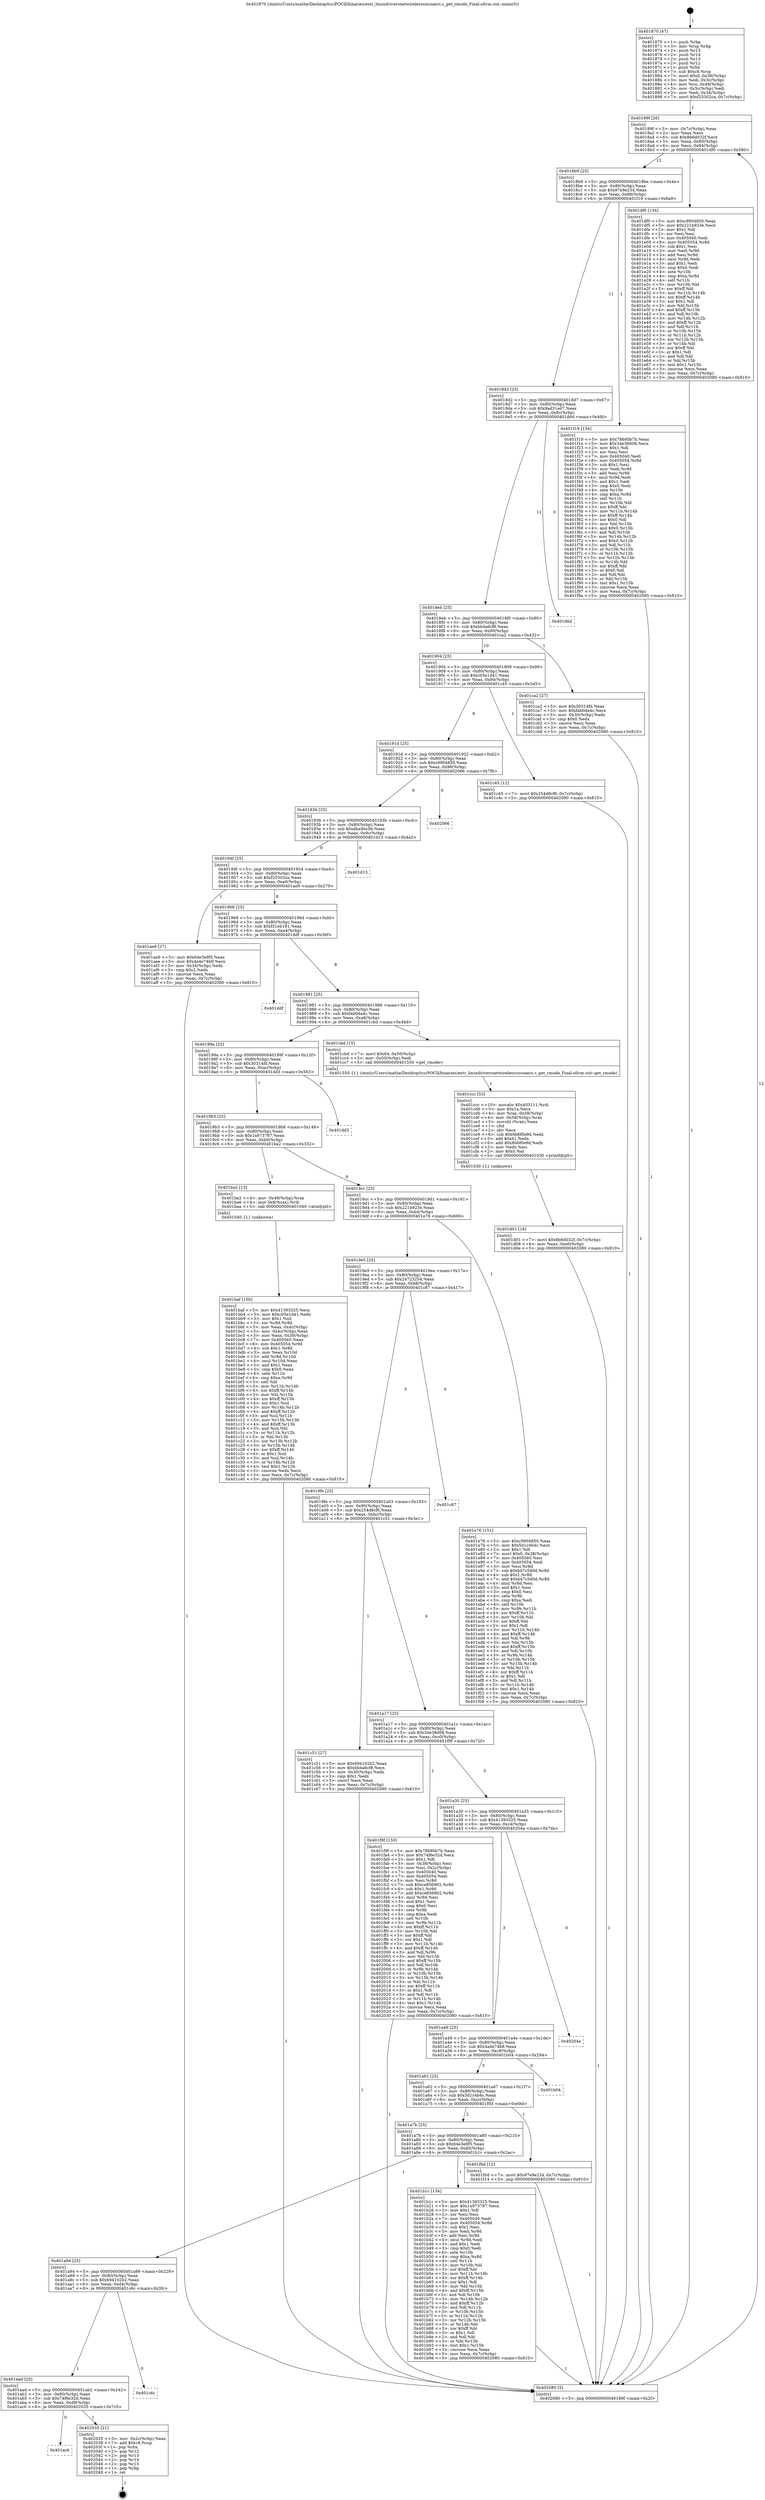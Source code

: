 digraph "0x401870" {
  label = "0x401870 (/mnt/c/Users/mathe/Desktop/tcc/POCII/binaries/extr_linuxdriversnetwirelessciscoairo.c_get_rmode_Final-ollvm.out::main(0))"
  labelloc = "t"
  node[shape=record]

  Entry [label="",width=0.3,height=0.3,shape=circle,fillcolor=black,style=filled]
  "0x40189f" [label="{
     0x40189f [26]\l
     | [instrs]\l
     &nbsp;&nbsp;0x40189f \<+3\>: mov -0x7c(%rbp),%eax\l
     &nbsp;&nbsp;0x4018a2 \<+2\>: mov %eax,%ecx\l
     &nbsp;&nbsp;0x4018a4 \<+6\>: sub $0x8b6d032f,%ecx\l
     &nbsp;&nbsp;0x4018aa \<+3\>: mov %eax,-0x80(%rbp)\l
     &nbsp;&nbsp;0x4018ad \<+6\>: mov %ecx,-0x84(%rbp)\l
     &nbsp;&nbsp;0x4018b3 \<+6\>: je 0000000000401df0 \<main+0x580\>\l
  }"]
  "0x401df0" [label="{
     0x401df0 [134]\l
     | [instrs]\l
     &nbsp;&nbsp;0x401df0 \<+5\>: mov $0xc9904850,%eax\l
     &nbsp;&nbsp;0x401df5 \<+5\>: mov $0x221b923e,%ecx\l
     &nbsp;&nbsp;0x401dfa \<+2\>: mov $0x1,%dl\l
     &nbsp;&nbsp;0x401dfc \<+2\>: xor %esi,%esi\l
     &nbsp;&nbsp;0x401dfe \<+7\>: mov 0x405040,%edi\l
     &nbsp;&nbsp;0x401e05 \<+8\>: mov 0x405054,%r8d\l
     &nbsp;&nbsp;0x401e0d \<+3\>: sub $0x1,%esi\l
     &nbsp;&nbsp;0x401e10 \<+3\>: mov %edi,%r9d\l
     &nbsp;&nbsp;0x401e13 \<+3\>: add %esi,%r9d\l
     &nbsp;&nbsp;0x401e16 \<+4\>: imul %r9d,%edi\l
     &nbsp;&nbsp;0x401e1a \<+3\>: and $0x1,%edi\l
     &nbsp;&nbsp;0x401e1d \<+3\>: cmp $0x0,%edi\l
     &nbsp;&nbsp;0x401e20 \<+4\>: sete %r10b\l
     &nbsp;&nbsp;0x401e24 \<+4\>: cmp $0xa,%r8d\l
     &nbsp;&nbsp;0x401e28 \<+4\>: setl %r11b\l
     &nbsp;&nbsp;0x401e2c \<+3\>: mov %r10b,%bl\l
     &nbsp;&nbsp;0x401e2f \<+3\>: xor $0xff,%bl\l
     &nbsp;&nbsp;0x401e32 \<+3\>: mov %r11b,%r14b\l
     &nbsp;&nbsp;0x401e35 \<+4\>: xor $0xff,%r14b\l
     &nbsp;&nbsp;0x401e39 \<+3\>: xor $0x1,%dl\l
     &nbsp;&nbsp;0x401e3c \<+3\>: mov %bl,%r15b\l
     &nbsp;&nbsp;0x401e3f \<+4\>: and $0xff,%r15b\l
     &nbsp;&nbsp;0x401e43 \<+3\>: and %dl,%r10b\l
     &nbsp;&nbsp;0x401e46 \<+3\>: mov %r14b,%r12b\l
     &nbsp;&nbsp;0x401e49 \<+4\>: and $0xff,%r12b\l
     &nbsp;&nbsp;0x401e4d \<+3\>: and %dl,%r11b\l
     &nbsp;&nbsp;0x401e50 \<+3\>: or %r10b,%r15b\l
     &nbsp;&nbsp;0x401e53 \<+3\>: or %r11b,%r12b\l
     &nbsp;&nbsp;0x401e56 \<+3\>: xor %r12b,%r15b\l
     &nbsp;&nbsp;0x401e59 \<+3\>: or %r14b,%bl\l
     &nbsp;&nbsp;0x401e5c \<+3\>: xor $0xff,%bl\l
     &nbsp;&nbsp;0x401e5f \<+3\>: or $0x1,%dl\l
     &nbsp;&nbsp;0x401e62 \<+2\>: and %dl,%bl\l
     &nbsp;&nbsp;0x401e64 \<+3\>: or %bl,%r15b\l
     &nbsp;&nbsp;0x401e67 \<+4\>: test $0x1,%r15b\l
     &nbsp;&nbsp;0x401e6b \<+3\>: cmovne %ecx,%eax\l
     &nbsp;&nbsp;0x401e6e \<+3\>: mov %eax,-0x7c(%rbp)\l
     &nbsp;&nbsp;0x401e71 \<+5\>: jmp 0000000000402080 \<main+0x810\>\l
  }"]
  "0x4018b9" [label="{
     0x4018b9 [25]\l
     | [instrs]\l
     &nbsp;&nbsp;0x4018b9 \<+5\>: jmp 00000000004018be \<main+0x4e\>\l
     &nbsp;&nbsp;0x4018be \<+3\>: mov -0x80(%rbp),%eax\l
     &nbsp;&nbsp;0x4018c1 \<+5\>: sub $0x97e9e234,%eax\l
     &nbsp;&nbsp;0x4018c6 \<+6\>: mov %eax,-0x88(%rbp)\l
     &nbsp;&nbsp;0x4018cc \<+6\>: je 0000000000401f19 \<main+0x6a9\>\l
  }"]
  Exit [label="",width=0.3,height=0.3,shape=circle,fillcolor=black,style=filled,peripheries=2]
  "0x401f19" [label="{
     0x401f19 [134]\l
     | [instrs]\l
     &nbsp;&nbsp;0x401f19 \<+5\>: mov $0x78680b7b,%eax\l
     &nbsp;&nbsp;0x401f1e \<+5\>: mov $0x34e38d08,%ecx\l
     &nbsp;&nbsp;0x401f23 \<+2\>: mov $0x1,%dl\l
     &nbsp;&nbsp;0x401f25 \<+2\>: xor %esi,%esi\l
     &nbsp;&nbsp;0x401f27 \<+7\>: mov 0x405040,%edi\l
     &nbsp;&nbsp;0x401f2e \<+8\>: mov 0x405054,%r8d\l
     &nbsp;&nbsp;0x401f36 \<+3\>: sub $0x1,%esi\l
     &nbsp;&nbsp;0x401f39 \<+3\>: mov %edi,%r9d\l
     &nbsp;&nbsp;0x401f3c \<+3\>: add %esi,%r9d\l
     &nbsp;&nbsp;0x401f3f \<+4\>: imul %r9d,%edi\l
     &nbsp;&nbsp;0x401f43 \<+3\>: and $0x1,%edi\l
     &nbsp;&nbsp;0x401f46 \<+3\>: cmp $0x0,%edi\l
     &nbsp;&nbsp;0x401f49 \<+4\>: sete %r10b\l
     &nbsp;&nbsp;0x401f4d \<+4\>: cmp $0xa,%r8d\l
     &nbsp;&nbsp;0x401f51 \<+4\>: setl %r11b\l
     &nbsp;&nbsp;0x401f55 \<+3\>: mov %r10b,%bl\l
     &nbsp;&nbsp;0x401f58 \<+3\>: xor $0xff,%bl\l
     &nbsp;&nbsp;0x401f5b \<+3\>: mov %r11b,%r14b\l
     &nbsp;&nbsp;0x401f5e \<+4\>: xor $0xff,%r14b\l
     &nbsp;&nbsp;0x401f62 \<+3\>: xor $0x0,%dl\l
     &nbsp;&nbsp;0x401f65 \<+3\>: mov %bl,%r15b\l
     &nbsp;&nbsp;0x401f68 \<+4\>: and $0x0,%r15b\l
     &nbsp;&nbsp;0x401f6c \<+3\>: and %dl,%r10b\l
     &nbsp;&nbsp;0x401f6f \<+3\>: mov %r14b,%r12b\l
     &nbsp;&nbsp;0x401f72 \<+4\>: and $0x0,%r12b\l
     &nbsp;&nbsp;0x401f76 \<+3\>: and %dl,%r11b\l
     &nbsp;&nbsp;0x401f79 \<+3\>: or %r10b,%r15b\l
     &nbsp;&nbsp;0x401f7c \<+3\>: or %r11b,%r12b\l
     &nbsp;&nbsp;0x401f7f \<+3\>: xor %r12b,%r15b\l
     &nbsp;&nbsp;0x401f82 \<+3\>: or %r14b,%bl\l
     &nbsp;&nbsp;0x401f85 \<+3\>: xor $0xff,%bl\l
     &nbsp;&nbsp;0x401f88 \<+3\>: or $0x0,%dl\l
     &nbsp;&nbsp;0x401f8b \<+2\>: and %dl,%bl\l
     &nbsp;&nbsp;0x401f8d \<+3\>: or %bl,%r15b\l
     &nbsp;&nbsp;0x401f90 \<+4\>: test $0x1,%r15b\l
     &nbsp;&nbsp;0x401f94 \<+3\>: cmovne %ecx,%eax\l
     &nbsp;&nbsp;0x401f97 \<+3\>: mov %eax,-0x7c(%rbp)\l
     &nbsp;&nbsp;0x401f9a \<+5\>: jmp 0000000000402080 \<main+0x810\>\l
  }"]
  "0x4018d2" [label="{
     0x4018d2 [25]\l
     | [instrs]\l
     &nbsp;&nbsp;0x4018d2 \<+5\>: jmp 00000000004018d7 \<main+0x67\>\l
     &nbsp;&nbsp;0x4018d7 \<+3\>: mov -0x80(%rbp),%eax\l
     &nbsp;&nbsp;0x4018da \<+5\>: sub $0x9ad31ed7,%eax\l
     &nbsp;&nbsp;0x4018df \<+6\>: mov %eax,-0x8c(%rbp)\l
     &nbsp;&nbsp;0x4018e5 \<+6\>: je 0000000000401d6d \<main+0x4fd\>\l
  }"]
  "0x401ac6" [label="{
     0x401ac6\l
  }", style=dashed]
  "0x401d6d" [label="{
     0x401d6d\l
  }", style=dashed]
  "0x4018eb" [label="{
     0x4018eb [25]\l
     | [instrs]\l
     &nbsp;&nbsp;0x4018eb \<+5\>: jmp 00000000004018f0 \<main+0x80\>\l
     &nbsp;&nbsp;0x4018f0 \<+3\>: mov -0x80(%rbp),%eax\l
     &nbsp;&nbsp;0x4018f3 \<+5\>: sub $0xbb4a6cf8,%eax\l
     &nbsp;&nbsp;0x4018f8 \<+6\>: mov %eax,-0x90(%rbp)\l
     &nbsp;&nbsp;0x4018fe \<+6\>: je 0000000000401ca2 \<main+0x432\>\l
  }"]
  "0x402035" [label="{
     0x402035 [21]\l
     | [instrs]\l
     &nbsp;&nbsp;0x402035 \<+3\>: mov -0x2c(%rbp),%eax\l
     &nbsp;&nbsp;0x402038 \<+7\>: add $0xc8,%rsp\l
     &nbsp;&nbsp;0x40203f \<+1\>: pop %rbx\l
     &nbsp;&nbsp;0x402040 \<+2\>: pop %r12\l
     &nbsp;&nbsp;0x402042 \<+2\>: pop %r13\l
     &nbsp;&nbsp;0x402044 \<+2\>: pop %r14\l
     &nbsp;&nbsp;0x402046 \<+2\>: pop %r15\l
     &nbsp;&nbsp;0x402048 \<+1\>: pop %rbp\l
     &nbsp;&nbsp;0x402049 \<+1\>: ret\l
  }"]
  "0x401ca2" [label="{
     0x401ca2 [27]\l
     | [instrs]\l
     &nbsp;&nbsp;0x401ca2 \<+5\>: mov $0x30314fd,%eax\l
     &nbsp;&nbsp;0x401ca7 \<+5\>: mov $0xfab0da4c,%ecx\l
     &nbsp;&nbsp;0x401cac \<+3\>: mov -0x30(%rbp),%edx\l
     &nbsp;&nbsp;0x401caf \<+3\>: cmp $0x0,%edx\l
     &nbsp;&nbsp;0x401cb2 \<+3\>: cmove %ecx,%eax\l
     &nbsp;&nbsp;0x401cb5 \<+3\>: mov %eax,-0x7c(%rbp)\l
     &nbsp;&nbsp;0x401cb8 \<+5\>: jmp 0000000000402080 \<main+0x810\>\l
  }"]
  "0x401904" [label="{
     0x401904 [25]\l
     | [instrs]\l
     &nbsp;&nbsp;0x401904 \<+5\>: jmp 0000000000401909 \<main+0x99\>\l
     &nbsp;&nbsp;0x401909 \<+3\>: mov -0x80(%rbp),%eax\l
     &nbsp;&nbsp;0x40190c \<+5\>: sub $0xc05e1d41,%eax\l
     &nbsp;&nbsp;0x401911 \<+6\>: mov %eax,-0x94(%rbp)\l
     &nbsp;&nbsp;0x401917 \<+6\>: je 0000000000401c45 \<main+0x3d5\>\l
  }"]
  "0x401aad" [label="{
     0x401aad [25]\l
     | [instrs]\l
     &nbsp;&nbsp;0x401aad \<+5\>: jmp 0000000000401ab2 \<main+0x242\>\l
     &nbsp;&nbsp;0x401ab2 \<+3\>: mov -0x80(%rbp),%eax\l
     &nbsp;&nbsp;0x401ab5 \<+5\>: sub $0x74f6e32d,%eax\l
     &nbsp;&nbsp;0x401aba \<+6\>: mov %eax,-0xd8(%rbp)\l
     &nbsp;&nbsp;0x401ac0 \<+6\>: je 0000000000402035 \<main+0x7c5\>\l
  }"]
  "0x401c45" [label="{
     0x401c45 [12]\l
     | [instrs]\l
     &nbsp;&nbsp;0x401c45 \<+7\>: movl $0x254d8cf6,-0x7c(%rbp)\l
     &nbsp;&nbsp;0x401c4c \<+5\>: jmp 0000000000402080 \<main+0x810\>\l
  }"]
  "0x40191d" [label="{
     0x40191d [25]\l
     | [instrs]\l
     &nbsp;&nbsp;0x40191d \<+5\>: jmp 0000000000401922 \<main+0xb2\>\l
     &nbsp;&nbsp;0x401922 \<+3\>: mov -0x80(%rbp),%eax\l
     &nbsp;&nbsp;0x401925 \<+5\>: sub $0xc9904850,%eax\l
     &nbsp;&nbsp;0x40192a \<+6\>: mov %eax,-0x98(%rbp)\l
     &nbsp;&nbsp;0x401930 \<+6\>: je 0000000000402066 \<main+0x7f6\>\l
  }"]
  "0x401c6c" [label="{
     0x401c6c\l
  }", style=dashed]
  "0x402066" [label="{
     0x402066\l
  }", style=dashed]
  "0x401936" [label="{
     0x401936 [25]\l
     | [instrs]\l
     &nbsp;&nbsp;0x401936 \<+5\>: jmp 000000000040193b \<main+0xcb\>\l
     &nbsp;&nbsp;0x40193b \<+3\>: mov -0x80(%rbp),%eax\l
     &nbsp;&nbsp;0x40193e \<+5\>: sub $0xdba4bc0b,%eax\l
     &nbsp;&nbsp;0x401943 \<+6\>: mov %eax,-0x9c(%rbp)\l
     &nbsp;&nbsp;0x401949 \<+6\>: je 0000000000401d13 \<main+0x4a3\>\l
  }"]
  "0x401d01" [label="{
     0x401d01 [18]\l
     | [instrs]\l
     &nbsp;&nbsp;0x401d01 \<+7\>: movl $0x8b6d032f,-0x7c(%rbp)\l
     &nbsp;&nbsp;0x401d08 \<+6\>: mov %eax,-0xe0(%rbp)\l
     &nbsp;&nbsp;0x401d0e \<+5\>: jmp 0000000000402080 \<main+0x810\>\l
  }"]
  "0x401d13" [label="{
     0x401d13\l
  }", style=dashed]
  "0x40194f" [label="{
     0x40194f [25]\l
     | [instrs]\l
     &nbsp;&nbsp;0x40194f \<+5\>: jmp 0000000000401954 \<main+0xe4\>\l
     &nbsp;&nbsp;0x401954 \<+3\>: mov -0x80(%rbp),%eax\l
     &nbsp;&nbsp;0x401957 \<+5\>: sub $0xf25302ca,%eax\l
     &nbsp;&nbsp;0x40195c \<+6\>: mov %eax,-0xa0(%rbp)\l
     &nbsp;&nbsp;0x401962 \<+6\>: je 0000000000401ae9 \<main+0x279\>\l
  }"]
  "0x401ccc" [label="{
     0x401ccc [53]\l
     | [instrs]\l
     &nbsp;&nbsp;0x401ccc \<+10\>: movabs $0x403111,%rdi\l
     &nbsp;&nbsp;0x401cd6 \<+5\>: mov $0x1a,%ecx\l
     &nbsp;&nbsp;0x401cdb \<+4\>: mov %rax,-0x58(%rbp)\l
     &nbsp;&nbsp;0x401cdf \<+4\>: mov -0x58(%rbp),%rax\l
     &nbsp;&nbsp;0x401ce3 \<+3\>: movsbl (%rax),%eax\l
     &nbsp;&nbsp;0x401ce6 \<+1\>: cltd\l
     &nbsp;&nbsp;0x401ce7 \<+2\>: idiv %ecx\l
     &nbsp;&nbsp;0x401ce9 \<+6\>: sub $0x8b6f0e9d,%edx\l
     &nbsp;&nbsp;0x401cef \<+3\>: add $0x61,%edx\l
     &nbsp;&nbsp;0x401cf2 \<+6\>: add $0x8b6f0e9d,%edx\l
     &nbsp;&nbsp;0x401cf8 \<+2\>: mov %edx,%esi\l
     &nbsp;&nbsp;0x401cfa \<+2\>: mov $0x0,%al\l
     &nbsp;&nbsp;0x401cfc \<+5\>: call 0000000000401030 \<printf@plt\>\l
     | [calls]\l
     &nbsp;&nbsp;0x401030 \{1\} (unknown)\l
  }"]
  "0x401ae9" [label="{
     0x401ae9 [27]\l
     | [instrs]\l
     &nbsp;&nbsp;0x401ae9 \<+5\>: mov $0x64e3e9f5,%eax\l
     &nbsp;&nbsp;0x401aee \<+5\>: mov $0x4a4e74b9,%ecx\l
     &nbsp;&nbsp;0x401af3 \<+3\>: mov -0x34(%rbp),%edx\l
     &nbsp;&nbsp;0x401af6 \<+3\>: cmp $0x2,%edx\l
     &nbsp;&nbsp;0x401af9 \<+3\>: cmovne %ecx,%eax\l
     &nbsp;&nbsp;0x401afc \<+3\>: mov %eax,-0x7c(%rbp)\l
     &nbsp;&nbsp;0x401aff \<+5\>: jmp 0000000000402080 \<main+0x810\>\l
  }"]
  "0x401968" [label="{
     0x401968 [25]\l
     | [instrs]\l
     &nbsp;&nbsp;0x401968 \<+5\>: jmp 000000000040196d \<main+0xfd\>\l
     &nbsp;&nbsp;0x40196d \<+3\>: mov -0x80(%rbp),%eax\l
     &nbsp;&nbsp;0x401970 \<+5\>: sub $0xf31eb181,%eax\l
     &nbsp;&nbsp;0x401975 \<+6\>: mov %eax,-0xa4(%rbp)\l
     &nbsp;&nbsp;0x40197b \<+6\>: je 0000000000401ddf \<main+0x56f\>\l
  }"]
  "0x402080" [label="{
     0x402080 [5]\l
     | [instrs]\l
     &nbsp;&nbsp;0x402080 \<+5\>: jmp 000000000040189f \<main+0x2f\>\l
  }"]
  "0x401870" [label="{
     0x401870 [47]\l
     | [instrs]\l
     &nbsp;&nbsp;0x401870 \<+1\>: push %rbp\l
     &nbsp;&nbsp;0x401871 \<+3\>: mov %rsp,%rbp\l
     &nbsp;&nbsp;0x401874 \<+2\>: push %r15\l
     &nbsp;&nbsp;0x401876 \<+2\>: push %r14\l
     &nbsp;&nbsp;0x401878 \<+2\>: push %r13\l
     &nbsp;&nbsp;0x40187a \<+2\>: push %r12\l
     &nbsp;&nbsp;0x40187c \<+1\>: push %rbx\l
     &nbsp;&nbsp;0x40187d \<+7\>: sub $0xc8,%rsp\l
     &nbsp;&nbsp;0x401884 \<+7\>: movl $0x0,-0x38(%rbp)\l
     &nbsp;&nbsp;0x40188b \<+3\>: mov %edi,-0x3c(%rbp)\l
     &nbsp;&nbsp;0x40188e \<+4\>: mov %rsi,-0x48(%rbp)\l
     &nbsp;&nbsp;0x401892 \<+3\>: mov -0x3c(%rbp),%edi\l
     &nbsp;&nbsp;0x401895 \<+3\>: mov %edi,-0x34(%rbp)\l
     &nbsp;&nbsp;0x401898 \<+7\>: movl $0xf25302ca,-0x7c(%rbp)\l
  }"]
  "0x401baf" [label="{
     0x401baf [150]\l
     | [instrs]\l
     &nbsp;&nbsp;0x401baf \<+5\>: mov $0x41393325,%ecx\l
     &nbsp;&nbsp;0x401bb4 \<+5\>: mov $0xc05e1d41,%edx\l
     &nbsp;&nbsp;0x401bb9 \<+3\>: mov $0x1,%sil\l
     &nbsp;&nbsp;0x401bbc \<+3\>: xor %r8d,%r8d\l
     &nbsp;&nbsp;0x401bbf \<+3\>: mov %eax,-0x4c(%rbp)\l
     &nbsp;&nbsp;0x401bc2 \<+3\>: mov -0x4c(%rbp),%eax\l
     &nbsp;&nbsp;0x401bc5 \<+3\>: mov %eax,-0x30(%rbp)\l
     &nbsp;&nbsp;0x401bc8 \<+7\>: mov 0x405040,%eax\l
     &nbsp;&nbsp;0x401bcf \<+8\>: mov 0x405054,%r9d\l
     &nbsp;&nbsp;0x401bd7 \<+4\>: sub $0x1,%r8d\l
     &nbsp;&nbsp;0x401bdb \<+3\>: mov %eax,%r10d\l
     &nbsp;&nbsp;0x401bde \<+3\>: add %r8d,%r10d\l
     &nbsp;&nbsp;0x401be1 \<+4\>: imul %r10d,%eax\l
     &nbsp;&nbsp;0x401be5 \<+3\>: and $0x1,%eax\l
     &nbsp;&nbsp;0x401be8 \<+3\>: cmp $0x0,%eax\l
     &nbsp;&nbsp;0x401beb \<+4\>: sete %r11b\l
     &nbsp;&nbsp;0x401bef \<+4\>: cmp $0xa,%r9d\l
     &nbsp;&nbsp;0x401bf3 \<+3\>: setl %bl\l
     &nbsp;&nbsp;0x401bf6 \<+3\>: mov %r11b,%r14b\l
     &nbsp;&nbsp;0x401bf9 \<+4\>: xor $0xff,%r14b\l
     &nbsp;&nbsp;0x401bfd \<+3\>: mov %bl,%r15b\l
     &nbsp;&nbsp;0x401c00 \<+4\>: xor $0xff,%r15b\l
     &nbsp;&nbsp;0x401c04 \<+4\>: xor $0x1,%sil\l
     &nbsp;&nbsp;0x401c08 \<+3\>: mov %r14b,%r12b\l
     &nbsp;&nbsp;0x401c0b \<+4\>: and $0xff,%r12b\l
     &nbsp;&nbsp;0x401c0f \<+3\>: and %sil,%r11b\l
     &nbsp;&nbsp;0x401c12 \<+3\>: mov %r15b,%r13b\l
     &nbsp;&nbsp;0x401c15 \<+4\>: and $0xff,%r13b\l
     &nbsp;&nbsp;0x401c19 \<+3\>: and %sil,%bl\l
     &nbsp;&nbsp;0x401c1c \<+3\>: or %r11b,%r12b\l
     &nbsp;&nbsp;0x401c1f \<+3\>: or %bl,%r13b\l
     &nbsp;&nbsp;0x401c22 \<+3\>: xor %r13b,%r12b\l
     &nbsp;&nbsp;0x401c25 \<+3\>: or %r15b,%r14b\l
     &nbsp;&nbsp;0x401c28 \<+4\>: xor $0xff,%r14b\l
     &nbsp;&nbsp;0x401c2c \<+4\>: or $0x1,%sil\l
     &nbsp;&nbsp;0x401c30 \<+3\>: and %sil,%r14b\l
     &nbsp;&nbsp;0x401c33 \<+3\>: or %r14b,%r12b\l
     &nbsp;&nbsp;0x401c36 \<+4\>: test $0x1,%r12b\l
     &nbsp;&nbsp;0x401c3a \<+3\>: cmovne %edx,%ecx\l
     &nbsp;&nbsp;0x401c3d \<+3\>: mov %ecx,-0x7c(%rbp)\l
     &nbsp;&nbsp;0x401c40 \<+5\>: jmp 0000000000402080 \<main+0x810\>\l
  }"]
  "0x401ddf" [label="{
     0x401ddf\l
  }", style=dashed]
  "0x401981" [label="{
     0x401981 [25]\l
     | [instrs]\l
     &nbsp;&nbsp;0x401981 \<+5\>: jmp 0000000000401986 \<main+0x116\>\l
     &nbsp;&nbsp;0x401986 \<+3\>: mov -0x80(%rbp),%eax\l
     &nbsp;&nbsp;0x401989 \<+5\>: sub $0xfab0da4c,%eax\l
     &nbsp;&nbsp;0x40198e \<+6\>: mov %eax,-0xa8(%rbp)\l
     &nbsp;&nbsp;0x401994 \<+6\>: je 0000000000401cbd \<main+0x44d\>\l
  }"]
  "0x401a94" [label="{
     0x401a94 [25]\l
     | [instrs]\l
     &nbsp;&nbsp;0x401a94 \<+5\>: jmp 0000000000401a99 \<main+0x229\>\l
     &nbsp;&nbsp;0x401a99 \<+3\>: mov -0x80(%rbp),%eax\l
     &nbsp;&nbsp;0x401a9c \<+5\>: sub $0x694102b2,%eax\l
     &nbsp;&nbsp;0x401aa1 \<+6\>: mov %eax,-0xd4(%rbp)\l
     &nbsp;&nbsp;0x401aa7 \<+6\>: je 0000000000401c6c \<main+0x3fc\>\l
  }"]
  "0x401cbd" [label="{
     0x401cbd [15]\l
     | [instrs]\l
     &nbsp;&nbsp;0x401cbd \<+7\>: movl $0x64,-0x50(%rbp)\l
     &nbsp;&nbsp;0x401cc4 \<+3\>: mov -0x50(%rbp),%edi\l
     &nbsp;&nbsp;0x401cc7 \<+5\>: call 0000000000401550 \<get_rmode\>\l
     | [calls]\l
     &nbsp;&nbsp;0x401550 \{1\} (/mnt/c/Users/mathe/Desktop/tcc/POCII/binaries/extr_linuxdriversnetwirelessciscoairo.c_get_rmode_Final-ollvm.out::get_rmode)\l
  }"]
  "0x40199a" [label="{
     0x40199a [25]\l
     | [instrs]\l
     &nbsp;&nbsp;0x40199a \<+5\>: jmp 000000000040199f \<main+0x12f\>\l
     &nbsp;&nbsp;0x40199f \<+3\>: mov -0x80(%rbp),%eax\l
     &nbsp;&nbsp;0x4019a2 \<+5\>: sub $0x30314fd,%eax\l
     &nbsp;&nbsp;0x4019a7 \<+6\>: mov %eax,-0xac(%rbp)\l
     &nbsp;&nbsp;0x4019ad \<+6\>: je 0000000000401dd3 \<main+0x563\>\l
  }"]
  "0x401b1c" [label="{
     0x401b1c [134]\l
     | [instrs]\l
     &nbsp;&nbsp;0x401b1c \<+5\>: mov $0x41393325,%eax\l
     &nbsp;&nbsp;0x401b21 \<+5\>: mov $0x1a973787,%ecx\l
     &nbsp;&nbsp;0x401b26 \<+2\>: mov $0x1,%dl\l
     &nbsp;&nbsp;0x401b28 \<+2\>: xor %esi,%esi\l
     &nbsp;&nbsp;0x401b2a \<+7\>: mov 0x405040,%edi\l
     &nbsp;&nbsp;0x401b31 \<+8\>: mov 0x405054,%r8d\l
     &nbsp;&nbsp;0x401b39 \<+3\>: sub $0x1,%esi\l
     &nbsp;&nbsp;0x401b3c \<+3\>: mov %edi,%r9d\l
     &nbsp;&nbsp;0x401b3f \<+3\>: add %esi,%r9d\l
     &nbsp;&nbsp;0x401b42 \<+4\>: imul %r9d,%edi\l
     &nbsp;&nbsp;0x401b46 \<+3\>: and $0x1,%edi\l
     &nbsp;&nbsp;0x401b49 \<+3\>: cmp $0x0,%edi\l
     &nbsp;&nbsp;0x401b4c \<+4\>: sete %r10b\l
     &nbsp;&nbsp;0x401b50 \<+4\>: cmp $0xa,%r8d\l
     &nbsp;&nbsp;0x401b54 \<+4\>: setl %r11b\l
     &nbsp;&nbsp;0x401b58 \<+3\>: mov %r10b,%bl\l
     &nbsp;&nbsp;0x401b5b \<+3\>: xor $0xff,%bl\l
     &nbsp;&nbsp;0x401b5e \<+3\>: mov %r11b,%r14b\l
     &nbsp;&nbsp;0x401b61 \<+4\>: xor $0xff,%r14b\l
     &nbsp;&nbsp;0x401b65 \<+3\>: xor $0x1,%dl\l
     &nbsp;&nbsp;0x401b68 \<+3\>: mov %bl,%r15b\l
     &nbsp;&nbsp;0x401b6b \<+4\>: and $0xff,%r15b\l
     &nbsp;&nbsp;0x401b6f \<+3\>: and %dl,%r10b\l
     &nbsp;&nbsp;0x401b72 \<+3\>: mov %r14b,%r12b\l
     &nbsp;&nbsp;0x401b75 \<+4\>: and $0xff,%r12b\l
     &nbsp;&nbsp;0x401b79 \<+3\>: and %dl,%r11b\l
     &nbsp;&nbsp;0x401b7c \<+3\>: or %r10b,%r15b\l
     &nbsp;&nbsp;0x401b7f \<+3\>: or %r11b,%r12b\l
     &nbsp;&nbsp;0x401b82 \<+3\>: xor %r12b,%r15b\l
     &nbsp;&nbsp;0x401b85 \<+3\>: or %r14b,%bl\l
     &nbsp;&nbsp;0x401b88 \<+3\>: xor $0xff,%bl\l
     &nbsp;&nbsp;0x401b8b \<+3\>: or $0x1,%dl\l
     &nbsp;&nbsp;0x401b8e \<+2\>: and %dl,%bl\l
     &nbsp;&nbsp;0x401b90 \<+3\>: or %bl,%r15b\l
     &nbsp;&nbsp;0x401b93 \<+4\>: test $0x1,%r15b\l
     &nbsp;&nbsp;0x401b97 \<+3\>: cmovne %ecx,%eax\l
     &nbsp;&nbsp;0x401b9a \<+3\>: mov %eax,-0x7c(%rbp)\l
     &nbsp;&nbsp;0x401b9d \<+5\>: jmp 0000000000402080 \<main+0x810\>\l
  }"]
  "0x401dd3" [label="{
     0x401dd3\l
  }", style=dashed]
  "0x4019b3" [label="{
     0x4019b3 [25]\l
     | [instrs]\l
     &nbsp;&nbsp;0x4019b3 \<+5\>: jmp 00000000004019b8 \<main+0x148\>\l
     &nbsp;&nbsp;0x4019b8 \<+3\>: mov -0x80(%rbp),%eax\l
     &nbsp;&nbsp;0x4019bb \<+5\>: sub $0x1a973787,%eax\l
     &nbsp;&nbsp;0x4019c0 \<+6\>: mov %eax,-0xb0(%rbp)\l
     &nbsp;&nbsp;0x4019c6 \<+6\>: je 0000000000401ba2 \<main+0x332\>\l
  }"]
  "0x401a7b" [label="{
     0x401a7b [25]\l
     | [instrs]\l
     &nbsp;&nbsp;0x401a7b \<+5\>: jmp 0000000000401a80 \<main+0x210\>\l
     &nbsp;&nbsp;0x401a80 \<+3\>: mov -0x80(%rbp),%eax\l
     &nbsp;&nbsp;0x401a83 \<+5\>: sub $0x64e3e9f5,%eax\l
     &nbsp;&nbsp;0x401a88 \<+6\>: mov %eax,-0xd0(%rbp)\l
     &nbsp;&nbsp;0x401a8e \<+6\>: je 0000000000401b1c \<main+0x2ac\>\l
  }"]
  "0x401ba2" [label="{
     0x401ba2 [13]\l
     | [instrs]\l
     &nbsp;&nbsp;0x401ba2 \<+4\>: mov -0x48(%rbp),%rax\l
     &nbsp;&nbsp;0x401ba6 \<+4\>: mov 0x8(%rax),%rdi\l
     &nbsp;&nbsp;0x401baa \<+5\>: call 0000000000401040 \<atoi@plt\>\l
     | [calls]\l
     &nbsp;&nbsp;0x401040 \{1\} (unknown)\l
  }"]
  "0x4019cc" [label="{
     0x4019cc [25]\l
     | [instrs]\l
     &nbsp;&nbsp;0x4019cc \<+5\>: jmp 00000000004019d1 \<main+0x161\>\l
     &nbsp;&nbsp;0x4019d1 \<+3\>: mov -0x80(%rbp),%eax\l
     &nbsp;&nbsp;0x4019d4 \<+5\>: sub $0x221b923e,%eax\l
     &nbsp;&nbsp;0x4019d9 \<+6\>: mov %eax,-0xb4(%rbp)\l
     &nbsp;&nbsp;0x4019df \<+6\>: je 0000000000401e76 \<main+0x606\>\l
  }"]
  "0x401f0d" [label="{
     0x401f0d [12]\l
     | [instrs]\l
     &nbsp;&nbsp;0x401f0d \<+7\>: movl $0x97e9e234,-0x7c(%rbp)\l
     &nbsp;&nbsp;0x401f14 \<+5\>: jmp 0000000000402080 \<main+0x810\>\l
  }"]
  "0x401e76" [label="{
     0x401e76 [151]\l
     | [instrs]\l
     &nbsp;&nbsp;0x401e76 \<+5\>: mov $0xc9904850,%eax\l
     &nbsp;&nbsp;0x401e7b \<+5\>: mov $0x5d1c4b4c,%ecx\l
     &nbsp;&nbsp;0x401e80 \<+2\>: mov $0x1,%dl\l
     &nbsp;&nbsp;0x401e82 \<+7\>: movl $0x0,-0x38(%rbp)\l
     &nbsp;&nbsp;0x401e89 \<+7\>: mov 0x405040,%esi\l
     &nbsp;&nbsp;0x401e90 \<+7\>: mov 0x405054,%edi\l
     &nbsp;&nbsp;0x401e97 \<+3\>: mov %esi,%r8d\l
     &nbsp;&nbsp;0x401e9a \<+7\>: sub $0xb47c5d0d,%r8d\l
     &nbsp;&nbsp;0x401ea1 \<+4\>: sub $0x1,%r8d\l
     &nbsp;&nbsp;0x401ea5 \<+7\>: add $0xb47c5d0d,%r8d\l
     &nbsp;&nbsp;0x401eac \<+4\>: imul %r8d,%esi\l
     &nbsp;&nbsp;0x401eb0 \<+3\>: and $0x1,%esi\l
     &nbsp;&nbsp;0x401eb3 \<+3\>: cmp $0x0,%esi\l
     &nbsp;&nbsp;0x401eb6 \<+4\>: sete %r9b\l
     &nbsp;&nbsp;0x401eba \<+3\>: cmp $0xa,%edi\l
     &nbsp;&nbsp;0x401ebd \<+4\>: setl %r10b\l
     &nbsp;&nbsp;0x401ec1 \<+3\>: mov %r9b,%r11b\l
     &nbsp;&nbsp;0x401ec4 \<+4\>: xor $0xff,%r11b\l
     &nbsp;&nbsp;0x401ec8 \<+3\>: mov %r10b,%bl\l
     &nbsp;&nbsp;0x401ecb \<+3\>: xor $0xff,%bl\l
     &nbsp;&nbsp;0x401ece \<+3\>: xor $0x1,%dl\l
     &nbsp;&nbsp;0x401ed1 \<+3\>: mov %r11b,%r14b\l
     &nbsp;&nbsp;0x401ed4 \<+4\>: and $0xff,%r14b\l
     &nbsp;&nbsp;0x401ed8 \<+3\>: and %dl,%r9b\l
     &nbsp;&nbsp;0x401edb \<+3\>: mov %bl,%r15b\l
     &nbsp;&nbsp;0x401ede \<+4\>: and $0xff,%r15b\l
     &nbsp;&nbsp;0x401ee2 \<+3\>: and %dl,%r10b\l
     &nbsp;&nbsp;0x401ee5 \<+3\>: or %r9b,%r14b\l
     &nbsp;&nbsp;0x401ee8 \<+3\>: or %r10b,%r15b\l
     &nbsp;&nbsp;0x401eeb \<+3\>: xor %r15b,%r14b\l
     &nbsp;&nbsp;0x401eee \<+3\>: or %bl,%r11b\l
     &nbsp;&nbsp;0x401ef1 \<+4\>: xor $0xff,%r11b\l
     &nbsp;&nbsp;0x401ef5 \<+3\>: or $0x1,%dl\l
     &nbsp;&nbsp;0x401ef8 \<+3\>: and %dl,%r11b\l
     &nbsp;&nbsp;0x401efb \<+3\>: or %r11b,%r14b\l
     &nbsp;&nbsp;0x401efe \<+4\>: test $0x1,%r14b\l
     &nbsp;&nbsp;0x401f02 \<+3\>: cmovne %ecx,%eax\l
     &nbsp;&nbsp;0x401f05 \<+3\>: mov %eax,-0x7c(%rbp)\l
     &nbsp;&nbsp;0x401f08 \<+5\>: jmp 0000000000402080 \<main+0x810\>\l
  }"]
  "0x4019e5" [label="{
     0x4019e5 [25]\l
     | [instrs]\l
     &nbsp;&nbsp;0x4019e5 \<+5\>: jmp 00000000004019ea \<main+0x17a\>\l
     &nbsp;&nbsp;0x4019ea \<+3\>: mov -0x80(%rbp),%eax\l
     &nbsp;&nbsp;0x4019ed \<+5\>: sub $0x24723254,%eax\l
     &nbsp;&nbsp;0x4019f2 \<+6\>: mov %eax,-0xb8(%rbp)\l
     &nbsp;&nbsp;0x4019f8 \<+6\>: je 0000000000401c87 \<main+0x417\>\l
  }"]
  "0x401a62" [label="{
     0x401a62 [25]\l
     | [instrs]\l
     &nbsp;&nbsp;0x401a62 \<+5\>: jmp 0000000000401a67 \<main+0x1f7\>\l
     &nbsp;&nbsp;0x401a67 \<+3\>: mov -0x80(%rbp),%eax\l
     &nbsp;&nbsp;0x401a6a \<+5\>: sub $0x5d1c4b4c,%eax\l
     &nbsp;&nbsp;0x401a6f \<+6\>: mov %eax,-0xcc(%rbp)\l
     &nbsp;&nbsp;0x401a75 \<+6\>: je 0000000000401f0d \<main+0x69d\>\l
  }"]
  "0x401c87" [label="{
     0x401c87\l
  }", style=dashed]
  "0x4019fe" [label="{
     0x4019fe [25]\l
     | [instrs]\l
     &nbsp;&nbsp;0x4019fe \<+5\>: jmp 0000000000401a03 \<main+0x193\>\l
     &nbsp;&nbsp;0x401a03 \<+3\>: mov -0x80(%rbp),%eax\l
     &nbsp;&nbsp;0x401a06 \<+5\>: sub $0x254d8cf6,%eax\l
     &nbsp;&nbsp;0x401a0b \<+6\>: mov %eax,-0xbc(%rbp)\l
     &nbsp;&nbsp;0x401a11 \<+6\>: je 0000000000401c51 \<main+0x3e1\>\l
  }"]
  "0x401b04" [label="{
     0x401b04\l
  }", style=dashed]
  "0x401c51" [label="{
     0x401c51 [27]\l
     | [instrs]\l
     &nbsp;&nbsp;0x401c51 \<+5\>: mov $0x694102b2,%eax\l
     &nbsp;&nbsp;0x401c56 \<+5\>: mov $0xbb4a6cf8,%ecx\l
     &nbsp;&nbsp;0x401c5b \<+3\>: mov -0x30(%rbp),%edx\l
     &nbsp;&nbsp;0x401c5e \<+3\>: cmp $0x1,%edx\l
     &nbsp;&nbsp;0x401c61 \<+3\>: cmovl %ecx,%eax\l
     &nbsp;&nbsp;0x401c64 \<+3\>: mov %eax,-0x7c(%rbp)\l
     &nbsp;&nbsp;0x401c67 \<+5\>: jmp 0000000000402080 \<main+0x810\>\l
  }"]
  "0x401a17" [label="{
     0x401a17 [25]\l
     | [instrs]\l
     &nbsp;&nbsp;0x401a17 \<+5\>: jmp 0000000000401a1c \<main+0x1ac\>\l
     &nbsp;&nbsp;0x401a1c \<+3\>: mov -0x80(%rbp),%eax\l
     &nbsp;&nbsp;0x401a1f \<+5\>: sub $0x34e38d08,%eax\l
     &nbsp;&nbsp;0x401a24 \<+6\>: mov %eax,-0xc0(%rbp)\l
     &nbsp;&nbsp;0x401a2a \<+6\>: je 0000000000401f9f \<main+0x72f\>\l
  }"]
  "0x401a49" [label="{
     0x401a49 [25]\l
     | [instrs]\l
     &nbsp;&nbsp;0x401a49 \<+5\>: jmp 0000000000401a4e \<main+0x1de\>\l
     &nbsp;&nbsp;0x401a4e \<+3\>: mov -0x80(%rbp),%eax\l
     &nbsp;&nbsp;0x401a51 \<+5\>: sub $0x4a4e74b9,%eax\l
     &nbsp;&nbsp;0x401a56 \<+6\>: mov %eax,-0xc8(%rbp)\l
     &nbsp;&nbsp;0x401a5c \<+6\>: je 0000000000401b04 \<main+0x294\>\l
  }"]
  "0x401f9f" [label="{
     0x401f9f [150]\l
     | [instrs]\l
     &nbsp;&nbsp;0x401f9f \<+5\>: mov $0x78680b7b,%eax\l
     &nbsp;&nbsp;0x401fa4 \<+5\>: mov $0x74f6e32d,%ecx\l
     &nbsp;&nbsp;0x401fa9 \<+2\>: mov $0x1,%dl\l
     &nbsp;&nbsp;0x401fab \<+3\>: mov -0x38(%rbp),%esi\l
     &nbsp;&nbsp;0x401fae \<+3\>: mov %esi,-0x2c(%rbp)\l
     &nbsp;&nbsp;0x401fb1 \<+7\>: mov 0x405040,%esi\l
     &nbsp;&nbsp;0x401fb8 \<+7\>: mov 0x405054,%edi\l
     &nbsp;&nbsp;0x401fbf \<+3\>: mov %esi,%r8d\l
     &nbsp;&nbsp;0x401fc2 \<+7\>: sub $0xce856902,%r8d\l
     &nbsp;&nbsp;0x401fc9 \<+4\>: sub $0x1,%r8d\l
     &nbsp;&nbsp;0x401fcd \<+7\>: add $0xce856902,%r8d\l
     &nbsp;&nbsp;0x401fd4 \<+4\>: imul %r8d,%esi\l
     &nbsp;&nbsp;0x401fd8 \<+3\>: and $0x1,%esi\l
     &nbsp;&nbsp;0x401fdb \<+3\>: cmp $0x0,%esi\l
     &nbsp;&nbsp;0x401fde \<+4\>: sete %r9b\l
     &nbsp;&nbsp;0x401fe2 \<+3\>: cmp $0xa,%edi\l
     &nbsp;&nbsp;0x401fe5 \<+4\>: setl %r10b\l
     &nbsp;&nbsp;0x401fe9 \<+3\>: mov %r9b,%r11b\l
     &nbsp;&nbsp;0x401fec \<+4\>: xor $0xff,%r11b\l
     &nbsp;&nbsp;0x401ff0 \<+3\>: mov %r10b,%bl\l
     &nbsp;&nbsp;0x401ff3 \<+3\>: xor $0xff,%bl\l
     &nbsp;&nbsp;0x401ff6 \<+3\>: xor $0x1,%dl\l
     &nbsp;&nbsp;0x401ff9 \<+3\>: mov %r11b,%r14b\l
     &nbsp;&nbsp;0x401ffc \<+4\>: and $0xff,%r14b\l
     &nbsp;&nbsp;0x402000 \<+3\>: and %dl,%r9b\l
     &nbsp;&nbsp;0x402003 \<+3\>: mov %bl,%r15b\l
     &nbsp;&nbsp;0x402006 \<+4\>: and $0xff,%r15b\l
     &nbsp;&nbsp;0x40200a \<+3\>: and %dl,%r10b\l
     &nbsp;&nbsp;0x40200d \<+3\>: or %r9b,%r14b\l
     &nbsp;&nbsp;0x402010 \<+3\>: or %r10b,%r15b\l
     &nbsp;&nbsp;0x402013 \<+3\>: xor %r15b,%r14b\l
     &nbsp;&nbsp;0x402016 \<+3\>: or %bl,%r11b\l
     &nbsp;&nbsp;0x402019 \<+4\>: xor $0xff,%r11b\l
     &nbsp;&nbsp;0x40201d \<+3\>: or $0x1,%dl\l
     &nbsp;&nbsp;0x402020 \<+3\>: and %dl,%r11b\l
     &nbsp;&nbsp;0x402023 \<+3\>: or %r11b,%r14b\l
     &nbsp;&nbsp;0x402026 \<+4\>: test $0x1,%r14b\l
     &nbsp;&nbsp;0x40202a \<+3\>: cmovne %ecx,%eax\l
     &nbsp;&nbsp;0x40202d \<+3\>: mov %eax,-0x7c(%rbp)\l
     &nbsp;&nbsp;0x402030 \<+5\>: jmp 0000000000402080 \<main+0x810\>\l
  }"]
  "0x401a30" [label="{
     0x401a30 [25]\l
     | [instrs]\l
     &nbsp;&nbsp;0x401a30 \<+5\>: jmp 0000000000401a35 \<main+0x1c5\>\l
     &nbsp;&nbsp;0x401a35 \<+3\>: mov -0x80(%rbp),%eax\l
     &nbsp;&nbsp;0x401a38 \<+5\>: sub $0x41393325,%eax\l
     &nbsp;&nbsp;0x401a3d \<+6\>: mov %eax,-0xc4(%rbp)\l
     &nbsp;&nbsp;0x401a43 \<+6\>: je 000000000040204a \<main+0x7da\>\l
  }"]
  "0x40204a" [label="{
     0x40204a\l
  }", style=dashed]
  Entry -> "0x401870" [label=" 1"]
  "0x40189f" -> "0x401df0" [label=" 1"]
  "0x40189f" -> "0x4018b9" [label=" 12"]
  "0x402035" -> Exit [label=" 1"]
  "0x4018b9" -> "0x401f19" [label=" 1"]
  "0x4018b9" -> "0x4018d2" [label=" 11"]
  "0x401aad" -> "0x401ac6" [label=" 0"]
  "0x4018d2" -> "0x401d6d" [label=" 0"]
  "0x4018d2" -> "0x4018eb" [label=" 11"]
  "0x401aad" -> "0x402035" [label=" 1"]
  "0x4018eb" -> "0x401ca2" [label=" 1"]
  "0x4018eb" -> "0x401904" [label=" 10"]
  "0x401a94" -> "0x401aad" [label=" 1"]
  "0x401904" -> "0x401c45" [label=" 1"]
  "0x401904" -> "0x40191d" [label=" 9"]
  "0x401a94" -> "0x401c6c" [label=" 0"]
  "0x40191d" -> "0x402066" [label=" 0"]
  "0x40191d" -> "0x401936" [label=" 9"]
  "0x401f9f" -> "0x402080" [label=" 1"]
  "0x401936" -> "0x401d13" [label=" 0"]
  "0x401936" -> "0x40194f" [label=" 9"]
  "0x401f19" -> "0x402080" [label=" 1"]
  "0x40194f" -> "0x401ae9" [label=" 1"]
  "0x40194f" -> "0x401968" [label=" 8"]
  "0x401ae9" -> "0x402080" [label=" 1"]
  "0x401870" -> "0x40189f" [label=" 1"]
  "0x402080" -> "0x40189f" [label=" 12"]
  "0x401f0d" -> "0x402080" [label=" 1"]
  "0x401968" -> "0x401ddf" [label=" 0"]
  "0x401968" -> "0x401981" [label=" 8"]
  "0x401e76" -> "0x402080" [label=" 1"]
  "0x401981" -> "0x401cbd" [label=" 1"]
  "0x401981" -> "0x40199a" [label=" 7"]
  "0x401df0" -> "0x402080" [label=" 1"]
  "0x40199a" -> "0x401dd3" [label=" 0"]
  "0x40199a" -> "0x4019b3" [label=" 7"]
  "0x401d01" -> "0x402080" [label=" 1"]
  "0x4019b3" -> "0x401ba2" [label=" 1"]
  "0x4019b3" -> "0x4019cc" [label=" 6"]
  "0x401cbd" -> "0x401ccc" [label=" 1"]
  "0x4019cc" -> "0x401e76" [label=" 1"]
  "0x4019cc" -> "0x4019e5" [label=" 5"]
  "0x401ca2" -> "0x402080" [label=" 1"]
  "0x4019e5" -> "0x401c87" [label=" 0"]
  "0x4019e5" -> "0x4019fe" [label=" 5"]
  "0x401c45" -> "0x402080" [label=" 1"]
  "0x4019fe" -> "0x401c51" [label=" 1"]
  "0x4019fe" -> "0x401a17" [label=" 4"]
  "0x401baf" -> "0x402080" [label=" 1"]
  "0x401a17" -> "0x401f9f" [label=" 1"]
  "0x401a17" -> "0x401a30" [label=" 3"]
  "0x401b1c" -> "0x402080" [label=" 1"]
  "0x401a30" -> "0x40204a" [label=" 0"]
  "0x401a30" -> "0x401a49" [label=" 3"]
  "0x401ba2" -> "0x401baf" [label=" 1"]
  "0x401a49" -> "0x401b04" [label=" 0"]
  "0x401a49" -> "0x401a62" [label=" 3"]
  "0x401c51" -> "0x402080" [label=" 1"]
  "0x401a62" -> "0x401f0d" [label=" 1"]
  "0x401a62" -> "0x401a7b" [label=" 2"]
  "0x401ccc" -> "0x401d01" [label=" 1"]
  "0x401a7b" -> "0x401b1c" [label=" 1"]
  "0x401a7b" -> "0x401a94" [label=" 1"]
}
